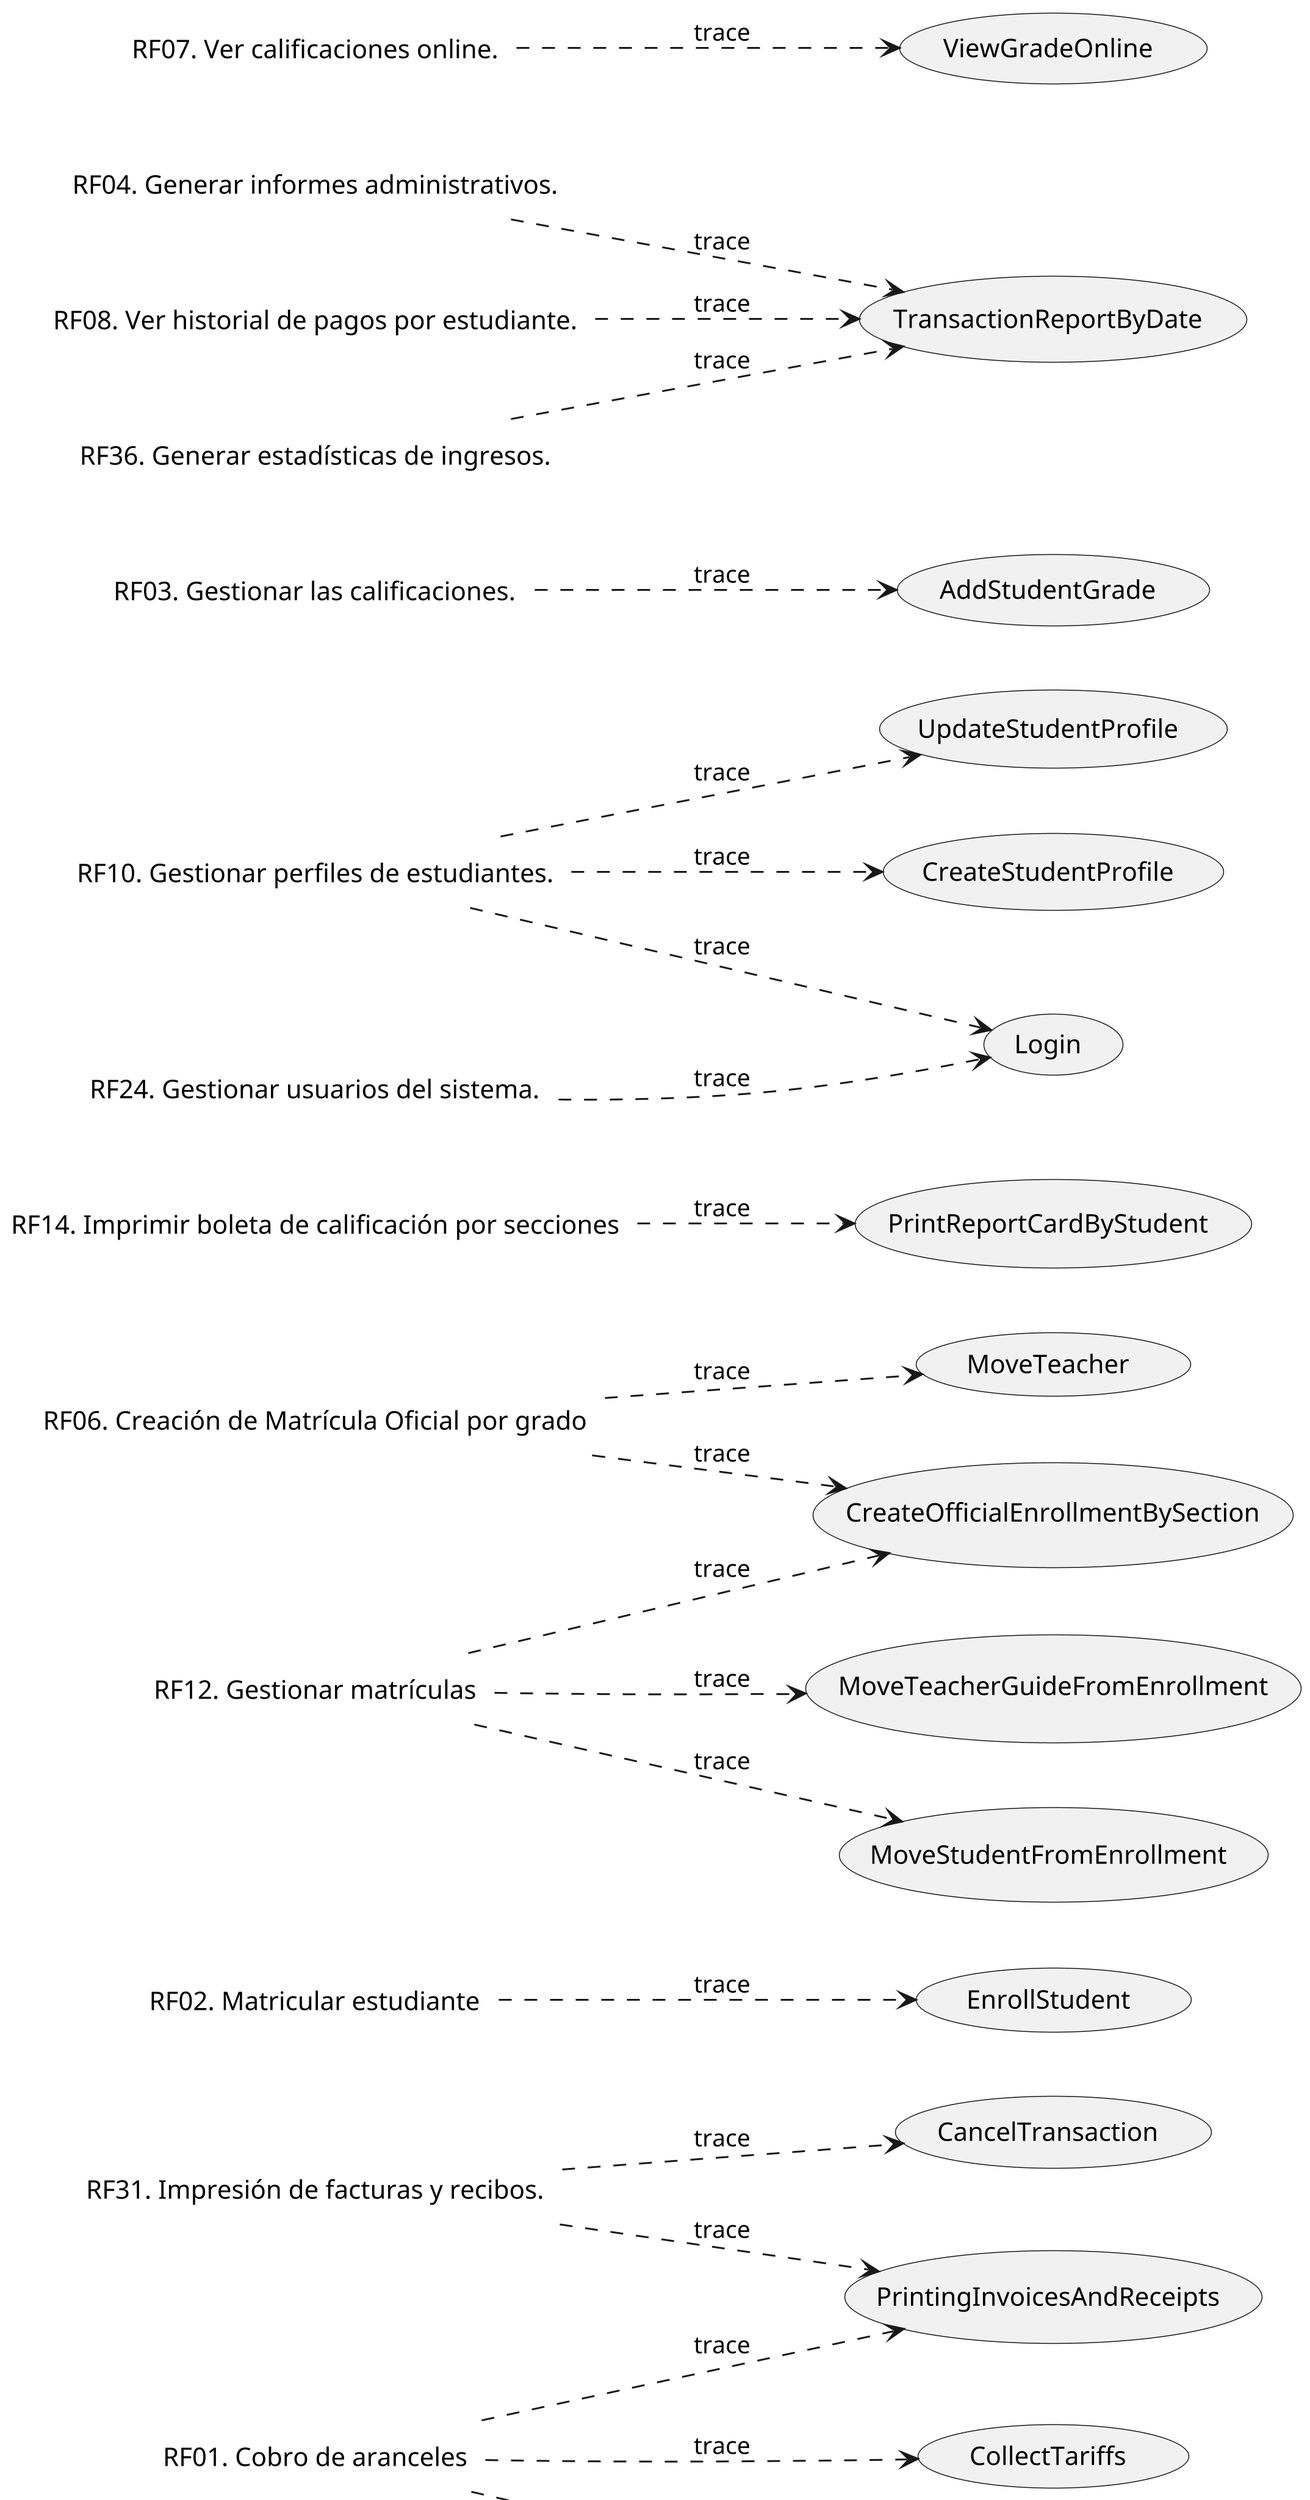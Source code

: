 @startuml
'skinparam BackgroundColor transparent
left to right direction
scale 3

'Iteration 1
Label RF01 as "RF01. Cobro de aranceles"
Label RF02 as "RF02. Matricular estudiante"
label RF06 as "RF06. Creación de Matrícula Oficial por grado"
label RF12 as "RF12. Gestionar matrículas"
label RF14 as "RF14. Imprimir boleta de calificación por secciones"

'Iteration 2
Label RF10 as "RF10. Gestionar perfiles de estudiantes."
Label RF24 as "RF24. Gestionar usuarios del sistema."
Label RF03 as "RF03. Gestionar las calificaciones."
Label RF33 as "RF33. Abonos a pago de un arancel."

'Iteration 3
Label RF04 as "RF04. Generar informes administrativos."
Label RF07 as "RF07. Ver calificaciones online."
Label RF08 as "RF08. Ver historial de pagos por estudiante."
Label RF31 as "RF31. Impresión de facturas y recibos."
Label RF36 as "RF36. Generar estadísticas de ingresos."


'Iteration 1
usecase CU01 as "EnrollStudent"
usecase CU05 as "CreateOfficialEnrollmentBySection"
usecase CU58 as "PrintingInvoicesAndReceipts"
usecase CU29 as "PrintReportCardByStudent"
usecase CU21 as "MoveTeacherGuideFromEnrollment"
usecase CU03 as "CollectTariffs"

'Iteration 2
usecase CU60 as "PayTariff"
usecase CU11 as "AddStudentGrade"
usecase CU02 as "CreateStudentProfile"
usecase CU69 as "Login"

'Iteration 3
usecase CU15 as "ViewGradeOnline"
usecase CU16 as "UpdateStudentProfile"
usecase CU22 as "MoveTeacher"
usecase CU23 as "MoveStudentFromEnrollment"
usecase CU73 as "CancelTransaction"
usecase CU75 as "TransactionReportByDate"



'Iteration 1
RF01 ..> CU03 : trace
RF01 ..> CU58 : trace
RF02 ..> CU01 : trace
RF06 ..> CU05 : trace
RF12 ..> CU05 : trace
RF12 ..> CU21 : trace
RF14 ..> CU29 : trace

'Iteration 2
RF01 ..> CU60 : trace
RF06 ..> CU22 : trace
RF10 ..> CU02 : trace
RF10 ..> CU69 : trace
RF24 ..> CU69 : trace
RF33 ..> CU60 : trace
RF03 ..> CU11 : trace
RF07 ..> CU15 : trace

'Iteration 3
RF08 ..> CU75 : trace
RF04 ..> CU75 : trace
RF36 ..> CU75 : trace
RF31 ..> CU73 : trace
RF31 ..> CU58 : trace
RF10 ..> CU16 : trace
RF12 ..> CU23 : trace
@enduml

